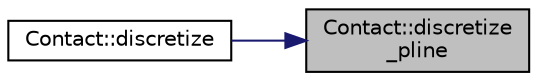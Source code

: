 digraph "Contact::discretize_pline"
{
 // LATEX_PDF_SIZE
  edge [fontname="Helvetica",fontsize="10",labelfontname="Helvetica",labelfontsize="10"];
  node [fontname="Helvetica",fontsize="10",shape=record];
  rankdir="RL";
  Node1 [label="Contact::discretize\l_pline",height=0.2,width=0.4,color="black", fillcolor="grey75", style="filled", fontcolor="black",tooltip=" "];
  Node1 -> Node2 [dir="back",color="midnightblue",fontsize="10",style="solid",fontname="Helvetica"];
  Node2 [label="Contact::discretize",height=0.2,width=0.4,color="black", fillcolor="white", style="filled",URL="$dd/d2a/class_contact.html#ab647b20e93ff27b2a955f2040c45d3ac",tooltip=" "];
}
